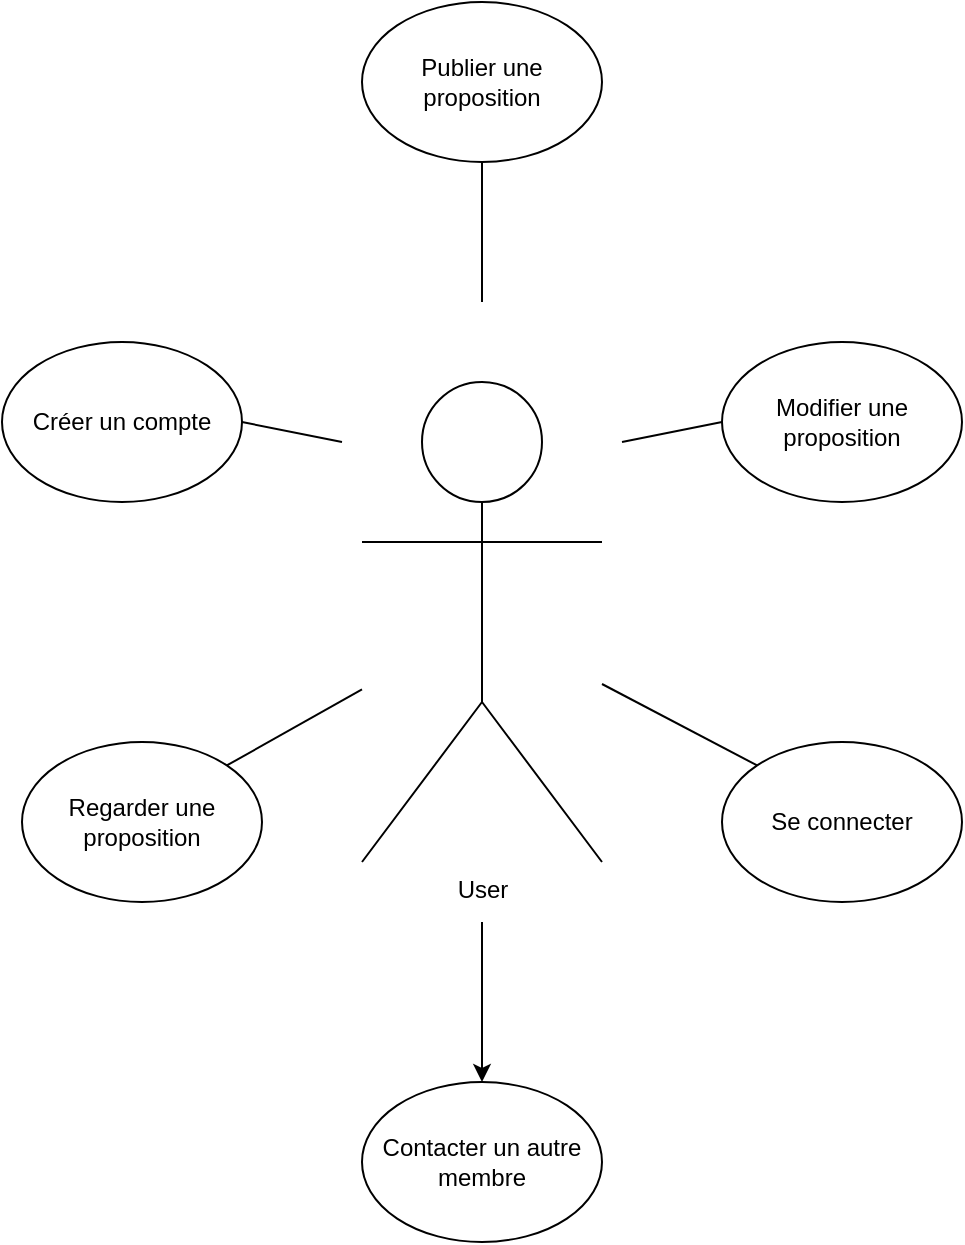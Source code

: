 <mxfile version="14.3.0" type="device"><diagram id="n9XLbTAhyX3iX1chOXIv" name="Page-1"><mxGraphModel dx="700" dy="877" grid="1" gridSize="10" guides="1" tooltips="1" connect="1" arrows="1" fold="1" page="1" pageScale="1" pageWidth="827" pageHeight="1169" math="0" shadow="0"><root><mxCell id="0"/><mxCell id="1" parent="0"/><mxCell id="6Bexa9k-v4gfkftGbb64-1" value="User" style="shape=umlActor;verticalLabelPosition=bottom;verticalAlign=top;html=1;outlineConnect=0;" parent="1" vertex="1"><mxGeometry x="310" y="290" width="120" height="240" as="geometry"/></mxCell><mxCell id="6Bexa9k-v4gfkftGbb64-3" value="Se connecter" style="ellipse;whiteSpace=wrap;html=1;" parent="1" vertex="1"><mxGeometry x="490" y="470" width="120" height="80" as="geometry"/></mxCell><mxCell id="6Bexa9k-v4gfkftGbb64-4" value="Créer un compte" style="ellipse;whiteSpace=wrap;html=1;" parent="1" vertex="1"><mxGeometry x="130" y="270" width="120" height="80" as="geometry"/></mxCell><mxCell id="6Bexa9k-v4gfkftGbb64-5" value="Regarder une proposition" style="ellipse;whiteSpace=wrap;html=1;" parent="1" vertex="1"><mxGeometry x="140" y="470" width="120" height="80" as="geometry"/></mxCell><mxCell id="6Bexa9k-v4gfkftGbb64-7" value="Publier une proposition" style="ellipse;whiteSpace=wrap;html=1;" parent="1" vertex="1"><mxGeometry x="310" y="100" width="120" height="80" as="geometry"/></mxCell><mxCell id="6Bexa9k-v4gfkftGbb64-8" value="Modifier une proposition" style="ellipse;whiteSpace=wrap;html=1;" parent="1" vertex="1"><mxGeometry x="490" y="270" width="120" height="80" as="geometry"/></mxCell><mxCell id="6Bexa9k-v4gfkftGbb64-9" value="Contacter un autre membre" style="ellipse;whiteSpace=wrap;html=1;" parent="1" vertex="1"><mxGeometry x="310" y="640" width="120" height="80" as="geometry"/></mxCell><mxCell id="EOhFlw-4C6W3ayGpUepl-2" value="" style="endArrow=none;html=1;entryX=1;entryY=0.5;entryDx=0;entryDy=0;" parent="1" target="6Bexa9k-v4gfkftGbb64-4" edge="1"><mxGeometry width="50" height="50" relative="1" as="geometry"><mxPoint x="300" y="320" as="sourcePoint"/><mxPoint x="120" y="150" as="targetPoint"/></mxGeometry></mxCell><mxCell id="EOhFlw-4C6W3ayGpUepl-3" value="" style="endArrow=none;html=1;entryX=0.5;entryY=1;entryDx=0;entryDy=0;" parent="1" target="6Bexa9k-v4gfkftGbb64-7" edge="1"><mxGeometry width="50" height="50" relative="1" as="geometry"><mxPoint x="370" y="250" as="sourcePoint"/><mxPoint x="240" y="210" as="targetPoint"/></mxGeometry></mxCell><mxCell id="EOhFlw-4C6W3ayGpUepl-4" value="" style="endArrow=none;html=1;entryX=0;entryY=0.5;entryDx=0;entryDy=0;" parent="1" target="6Bexa9k-v4gfkftGbb64-8" edge="1"><mxGeometry width="50" height="50" relative="1" as="geometry"><mxPoint x="440" y="320" as="sourcePoint"/><mxPoint x="440" y="200" as="targetPoint"/></mxGeometry></mxCell><mxCell id="EOhFlw-4C6W3ayGpUepl-5" value="" style="endArrow=none;html=1;entryX=1;entryY=0;entryDx=0;entryDy=0;" parent="1" source="6Bexa9k-v4gfkftGbb64-1" target="6Bexa9k-v4gfkftGbb64-5" edge="1"><mxGeometry width="50" height="50" relative="1" as="geometry"><mxPoint x="40" y="530" as="sourcePoint"/><mxPoint x="90" y="480" as="targetPoint"/></mxGeometry></mxCell><mxCell id="EOhFlw-4C6W3ayGpUepl-7" value="" style="endArrow=none;html=1;entryX=0;entryY=0;entryDx=0;entryDy=0;" parent="1" target="6Bexa9k-v4gfkftGbb64-3" edge="1"><mxGeometry width="50" height="50" relative="1" as="geometry"><mxPoint x="430" y="441" as="sourcePoint"/><mxPoint x="140" y="180" as="targetPoint"/></mxGeometry></mxCell><mxCell id="X9ACdaEq3okYTlutIuqy-1" value="" style="endArrow=classic;html=1;entryX=0.5;entryY=0;entryDx=0;entryDy=0;" edge="1" parent="1" target="6Bexa9k-v4gfkftGbb64-9"><mxGeometry width="50" height="50" relative="1" as="geometry"><mxPoint x="370" y="560" as="sourcePoint"/><mxPoint x="90" y="580" as="targetPoint"/></mxGeometry></mxCell></root></mxGraphModel></diagram></mxfile>
